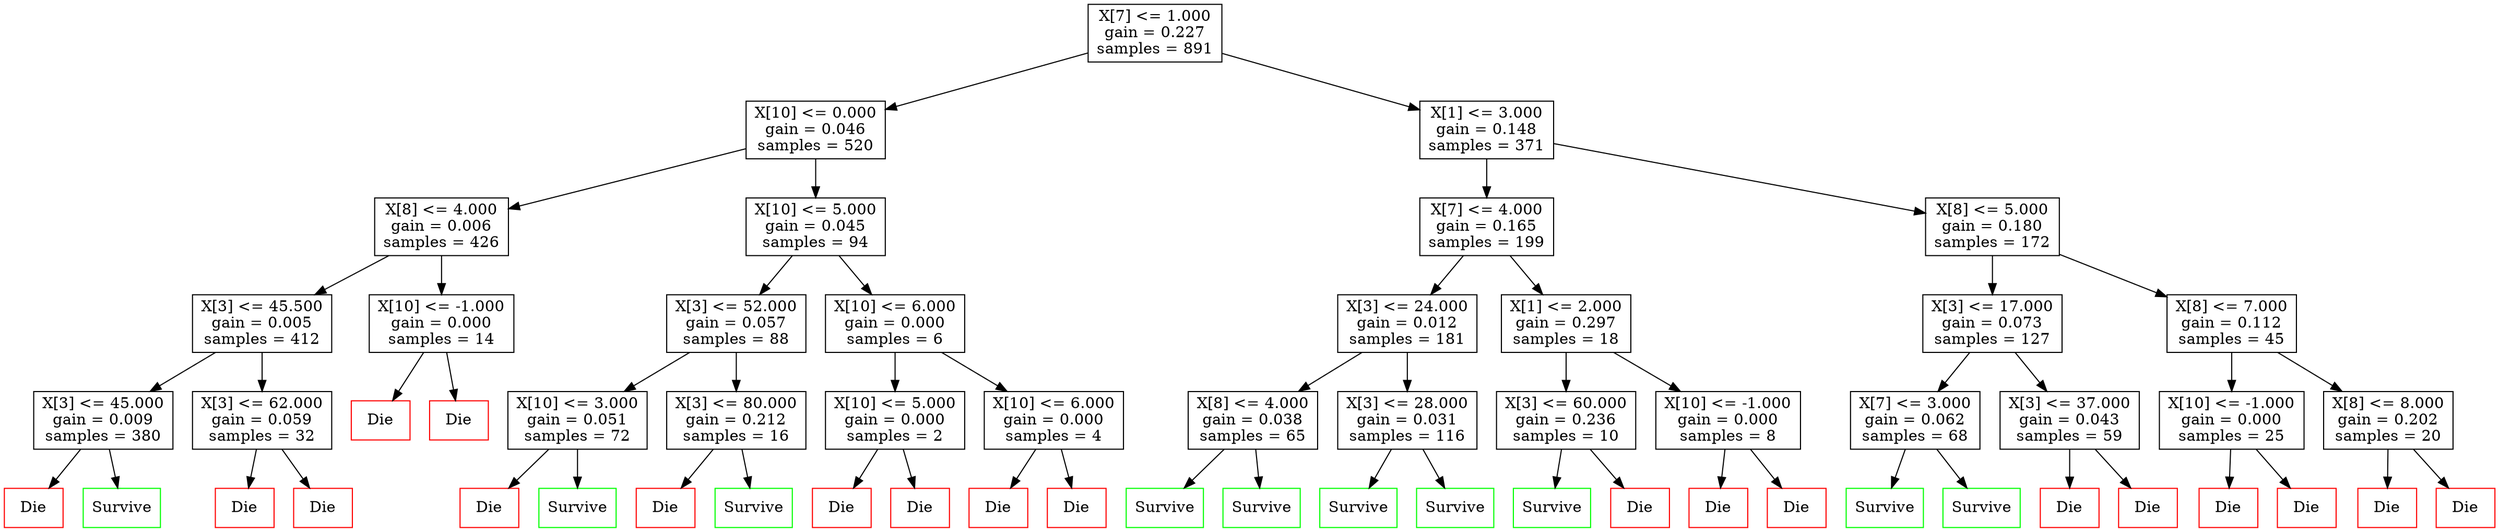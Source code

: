 digraph Tree {
node [shape=box] ;
1494636230.006117 [label="X[7] <= 1.000\ngain = 0.227\nsamples = 891"] ;
1494636230.0074701 [label="X[10] <= 0.000\ngain = 0.046\nsamples = 520"] ;
1494636230.006117 -> 1494636230.0074701 ;
1494636230.008688 [label="X[8] <= 4.000\ngain = 0.006\nsamples = 426"] ;
1494636230.0074701 -> 1494636230.008688 ;
1494636230.0100558 [label="X[3] <= 45.500\ngain = 0.005\nsamples = 412"] ;
1494636230.008688 -> 1494636230.0100558 ;
1494636230.0115073 [label="X[3] <= 45.000\ngain = 0.009\nsamples = 380"] ;
1494636230.0100558 -> 1494636230.0115073 ;
1494636230.012718 [label = "Die", color = red] ;
1494636230.0115073 -> 1494636230.012718 ;
1494636230.0140922 [label = "Survive", color = green] ;
1494636230.0115073 -> 1494636230.0140922 ;
1494636230.0154839 [label="X[3] <= 62.000\ngain = 0.059\nsamples = 32"] ;
1494636230.0100558 -> 1494636230.0154839 ;
1494636230.0168402 [label = "Die", color = red] ;
1494636230.0154839 -> 1494636230.0168402 ;
1494636230.0181775 [label = "Die", color = red] ;
1494636230.0154839 -> 1494636230.0181775 ;
1494636230.019525 [label="X[10] <= -1.000\ngain = 0.000\nsamples = 14"] ;
1494636230.008688 -> 1494636230.019525 ;
1494636230.0208902 [label = "Die", color = red] ;
1494636230.019525 -> 1494636230.0208902 ;
1494636230.022542 [label = "Die", color = red] ;
1494636230.019525 -> 1494636230.022542 ;
1494636230.0240498 [label="X[10] <= 5.000\ngain = 0.045\nsamples = 94"] ;
1494636230.0074701 -> 1494636230.0240498 ;
1494636230.0253856 [label="X[3] <= 52.000\ngain = 0.057\nsamples = 88"] ;
1494636230.0240498 -> 1494636230.0253856 ;
1494636230.0265915 [label="X[10] <= 3.000\ngain = 0.051\nsamples = 72"] ;
1494636230.0253856 -> 1494636230.0265915 ;
1494636230.0278897 [label = "Die", color = red] ;
1494636230.0265915 -> 1494636230.0278897 ;
1494636230.029265 [label = "Survive", color = green] ;
1494636230.0265915 -> 1494636230.029265 ;
1494636230.0305035 [label="X[3] <= 80.000\ngain = 0.212\nsamples = 16"] ;
1494636230.0253856 -> 1494636230.0305035 ;
1494636230.031781 [label = "Die", color = red] ;
1494636230.0305035 -> 1494636230.031781 ;
1494636230.0329819 [label = "Survive", color = green] ;
1494636230.0305035 -> 1494636230.0329819 ;
1494636230.0341766 [label="X[10] <= 6.000\ngain = 0.000\nsamples = 6"] ;
1494636230.0240498 -> 1494636230.0341766 ;
1494636230.0353703 [label="X[10] <= 5.000\ngain = 0.000\nsamples = 2"] ;
1494636230.0341766 -> 1494636230.0353703 ;
1494636230.0365767 [label = "Die", color = red] ;
1494636230.0353703 -> 1494636230.0365767 ;
1494636230.0378108 [label = "Die", color = red] ;
1494636230.0353703 -> 1494636230.0378108 ;
1494636230.0392041 [label="X[10] <= 6.000\ngain = 0.000\nsamples = 4"] ;
1494636230.0341766 -> 1494636230.0392041 ;
1494636230.0404737 [label = "Die", color = red] ;
1494636230.0392041 -> 1494636230.0404737 ;
1494636230.0428483 [label = "Die", color = red] ;
1494636230.0392041 -> 1494636230.0428483 ;
1494636230.0441577 [label="X[1] <= 3.000\ngain = 0.148\nsamples = 371"] ;
1494636230.006117 -> 1494636230.0441577 ;
1494636230.0470552 [label="X[7] <= 4.000\ngain = 0.165\nsamples = 199"] ;
1494636230.0441577 -> 1494636230.0470552 ;
1494636230.0482078 [label="X[3] <= 24.000\ngain = 0.012\nsamples = 181"] ;
1494636230.0470552 -> 1494636230.0482078 ;
1494636230.0493577 [label="X[8] <= 4.000\ngain = 0.038\nsamples = 65"] ;
1494636230.0482078 -> 1494636230.0493577 ;
1494636230.0505168 [label = "Survive", color = green] ;
1494636230.0493577 -> 1494636230.0505168 ;
1494636230.0516717 [label = "Survive", color = green] ;
1494636230.0493577 -> 1494636230.0516717 ;
1494636230.0528314 [label="X[3] <= 28.000\ngain = 0.031\nsamples = 116"] ;
1494636230.0482078 -> 1494636230.0528314 ;
1494636230.0540314 [label = "Survive", color = green] ;
1494636230.0528314 -> 1494636230.0540314 ;
1494636230.0552192 [label = "Survive", color = green] ;
1494636230.0528314 -> 1494636230.0552192 ;
1494636230.0564067 [label="X[1] <= 2.000\ngain = 0.297\nsamples = 18"] ;
1494636230.0470552 -> 1494636230.0564067 ;
1494636230.0576303 [label="X[3] <= 60.000\ngain = 0.236\nsamples = 10"] ;
1494636230.0564067 -> 1494636230.0576303 ;
1494636230.0588152 [label = "Survive", color = green] ;
1494636230.0576303 -> 1494636230.0588152 ;
1494636230.0599875 [label = "Die", color = red] ;
1494636230.0576303 -> 1494636230.0599875 ;
1494636230.0611522 [label="X[10] <= -1.000\ngain = 0.000\nsamples = 8"] ;
1494636230.0564067 -> 1494636230.0611522 ;
1494636230.062325 [label = "Die", color = red] ;
1494636230.0611522 -> 1494636230.062325 ;
1494636230.0634418 [label = "Die", color = red] ;
1494636230.0611522 -> 1494636230.0634418 ;
1494636230.0645957 [label="X[8] <= 5.000\ngain = 0.180\nsamples = 172"] ;
1494636230.0441577 -> 1494636230.0645957 ;
1494636230.0658877 [label="X[3] <= 17.000\ngain = 0.073\nsamples = 127"] ;
1494636230.0645957 -> 1494636230.0658877 ;
1494636230.0670469 [label="X[7] <= 3.000\ngain = 0.062\nsamples = 68"] ;
1494636230.0658877 -> 1494636230.0670469 ;
1494636230.0682101 [label = "Survive", color = green] ;
1494636230.0670469 -> 1494636230.0682101 ;
1494636230.069661 [label = "Survive", color = green] ;
1494636230.0670469 -> 1494636230.069661 ;
1494636230.0708425 [label="X[3] <= 37.000\ngain = 0.043\nsamples = 59"] ;
1494636230.0658877 -> 1494636230.0708425 ;
1494636230.0720177 [label = "Die", color = red] ;
1494636230.0708425 -> 1494636230.0720177 ;
1494636230.0731697 [label = "Die", color = red] ;
1494636230.0708425 -> 1494636230.0731697 ;
1494636230.0743387 [label="X[8] <= 7.000\ngain = 0.112\nsamples = 45"] ;
1494636230.0645957 -> 1494636230.0743387 ;
1494636230.0755115 [label="X[10] <= -1.000\ngain = 0.000\nsamples = 25"] ;
1494636230.0743387 -> 1494636230.0755115 ;
1494636230.0766869 [label = "Die", color = red] ;
1494636230.0755115 -> 1494636230.0766869 ;
1494636230.0778391 [label = "Die", color = red] ;
1494636230.0755115 -> 1494636230.0778391 ;
1494636230.0789938 [label="X[8] <= 8.000\ngain = 0.202\nsamples = 20"] ;
1494636230.0743387 -> 1494636230.0789938 ;
1494636230.0801659 [label = "Die", color = red] ;
1494636230.0789938 -> 1494636230.0801659 ;
1494636230.081323 [label = "Die", color = red] ;
1494636230.0789938 -> 1494636230.081323 ;
}